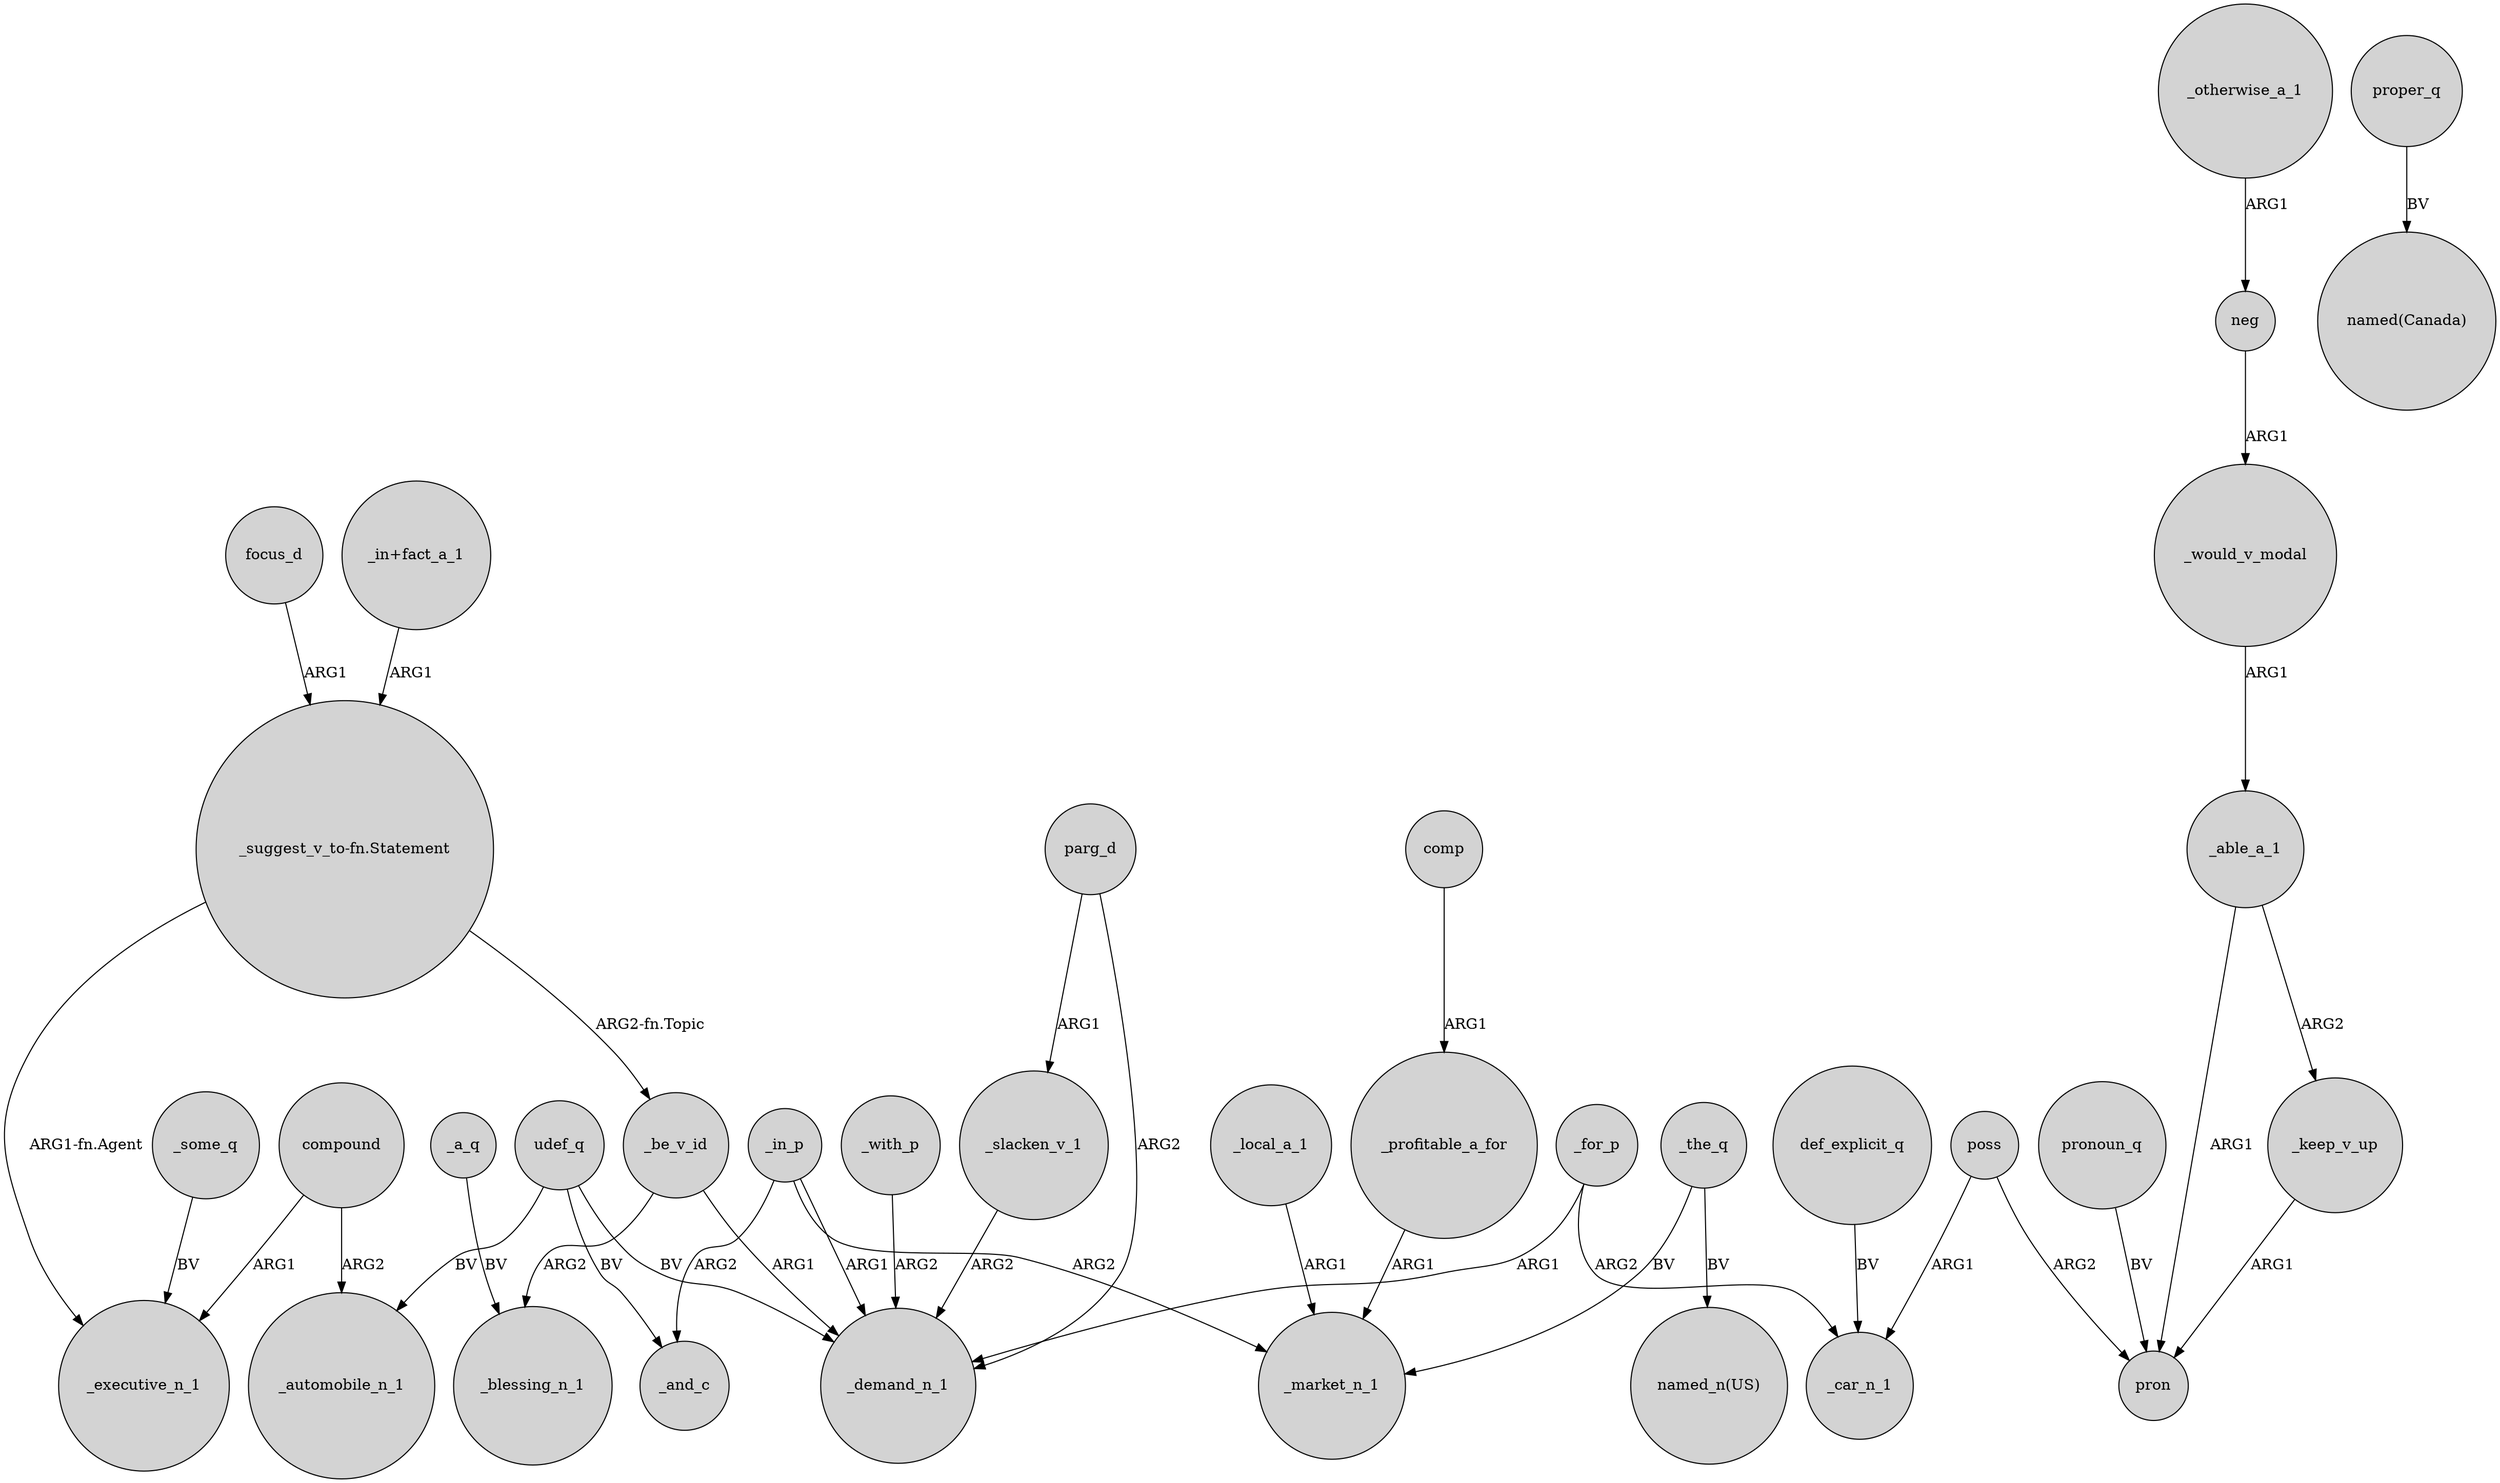 digraph {
	node [shape=circle style=filled]
	_be_v_id -> _blessing_n_1 [label=ARG2]
	_otherwise_a_1 -> neg [label=ARG1]
	neg -> _would_v_modal [label=ARG1]
	poss -> pron [label=ARG2]
	proper_q -> "named(Canada)" [label=BV]
	_some_q -> _executive_n_1 [label=BV]
	parg_d -> _slacken_v_1 [label=ARG1]
	poss -> _car_n_1 [label=ARG1]
	focus_d -> "_suggest_v_to-fn.Statement" [label=ARG1]
	udef_q -> _automobile_n_1 [label=BV]
	compound -> _executive_n_1 [label=ARG1]
	comp -> _profitable_a_for [label=ARG1]
	_with_p -> _demand_n_1 [label=ARG2]
	def_explicit_q -> _car_n_1 [label=BV]
	_a_q -> _blessing_n_1 [label=BV]
	_the_q -> "named_n(US)" [label=BV]
	_local_a_1 -> _market_n_1 [label=ARG1]
	pronoun_q -> pron [label=BV]
	_would_v_modal -> _able_a_1 [label=ARG1]
	"_suggest_v_to-fn.Statement" -> _executive_n_1 [label="ARG1-fn.Agent"]
	compound -> _automobile_n_1 [label=ARG2]
	"_suggest_v_to-fn.Statement" -> _be_v_id [label="ARG2-fn.Topic"]
	parg_d -> _demand_n_1 [label=ARG2]
	udef_q -> _demand_n_1 [label=BV]
	_for_p -> _demand_n_1 [label=ARG1]
	"_in+fact_a_1" -> "_suggest_v_to-fn.Statement" [label=ARG1]
	_able_a_1 -> _keep_v_up [label=ARG2]
	_in_p -> _demand_n_1 [label=ARG1]
	_in_p -> _market_n_1 [label=ARG2]
	_keep_v_up -> pron [label=ARG1]
	_be_v_id -> _demand_n_1 [label=ARG1]
	_slacken_v_1 -> _demand_n_1 [label=ARG2]
	_the_q -> _market_n_1 [label=BV]
	udef_q -> _and_c [label=BV]
	_able_a_1 -> pron [label=ARG1]
	_in_p -> _and_c [label=ARG2]
	_profitable_a_for -> _market_n_1 [label=ARG1]
	_for_p -> _car_n_1 [label=ARG2]
}

